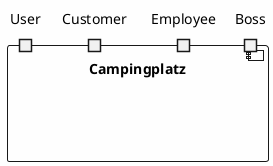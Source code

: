 @startuml
hide empty fields
hide empty methods
skinparam classAttributeIconSize 0
skinparam linetype ortho
skinparam BackgroundColor #FEFEFE
allowmixing
skinparam packageStyle Frame

component Campingplatz {
        port User
        port Customer
        port Employee
        port Boss

}


@enduml